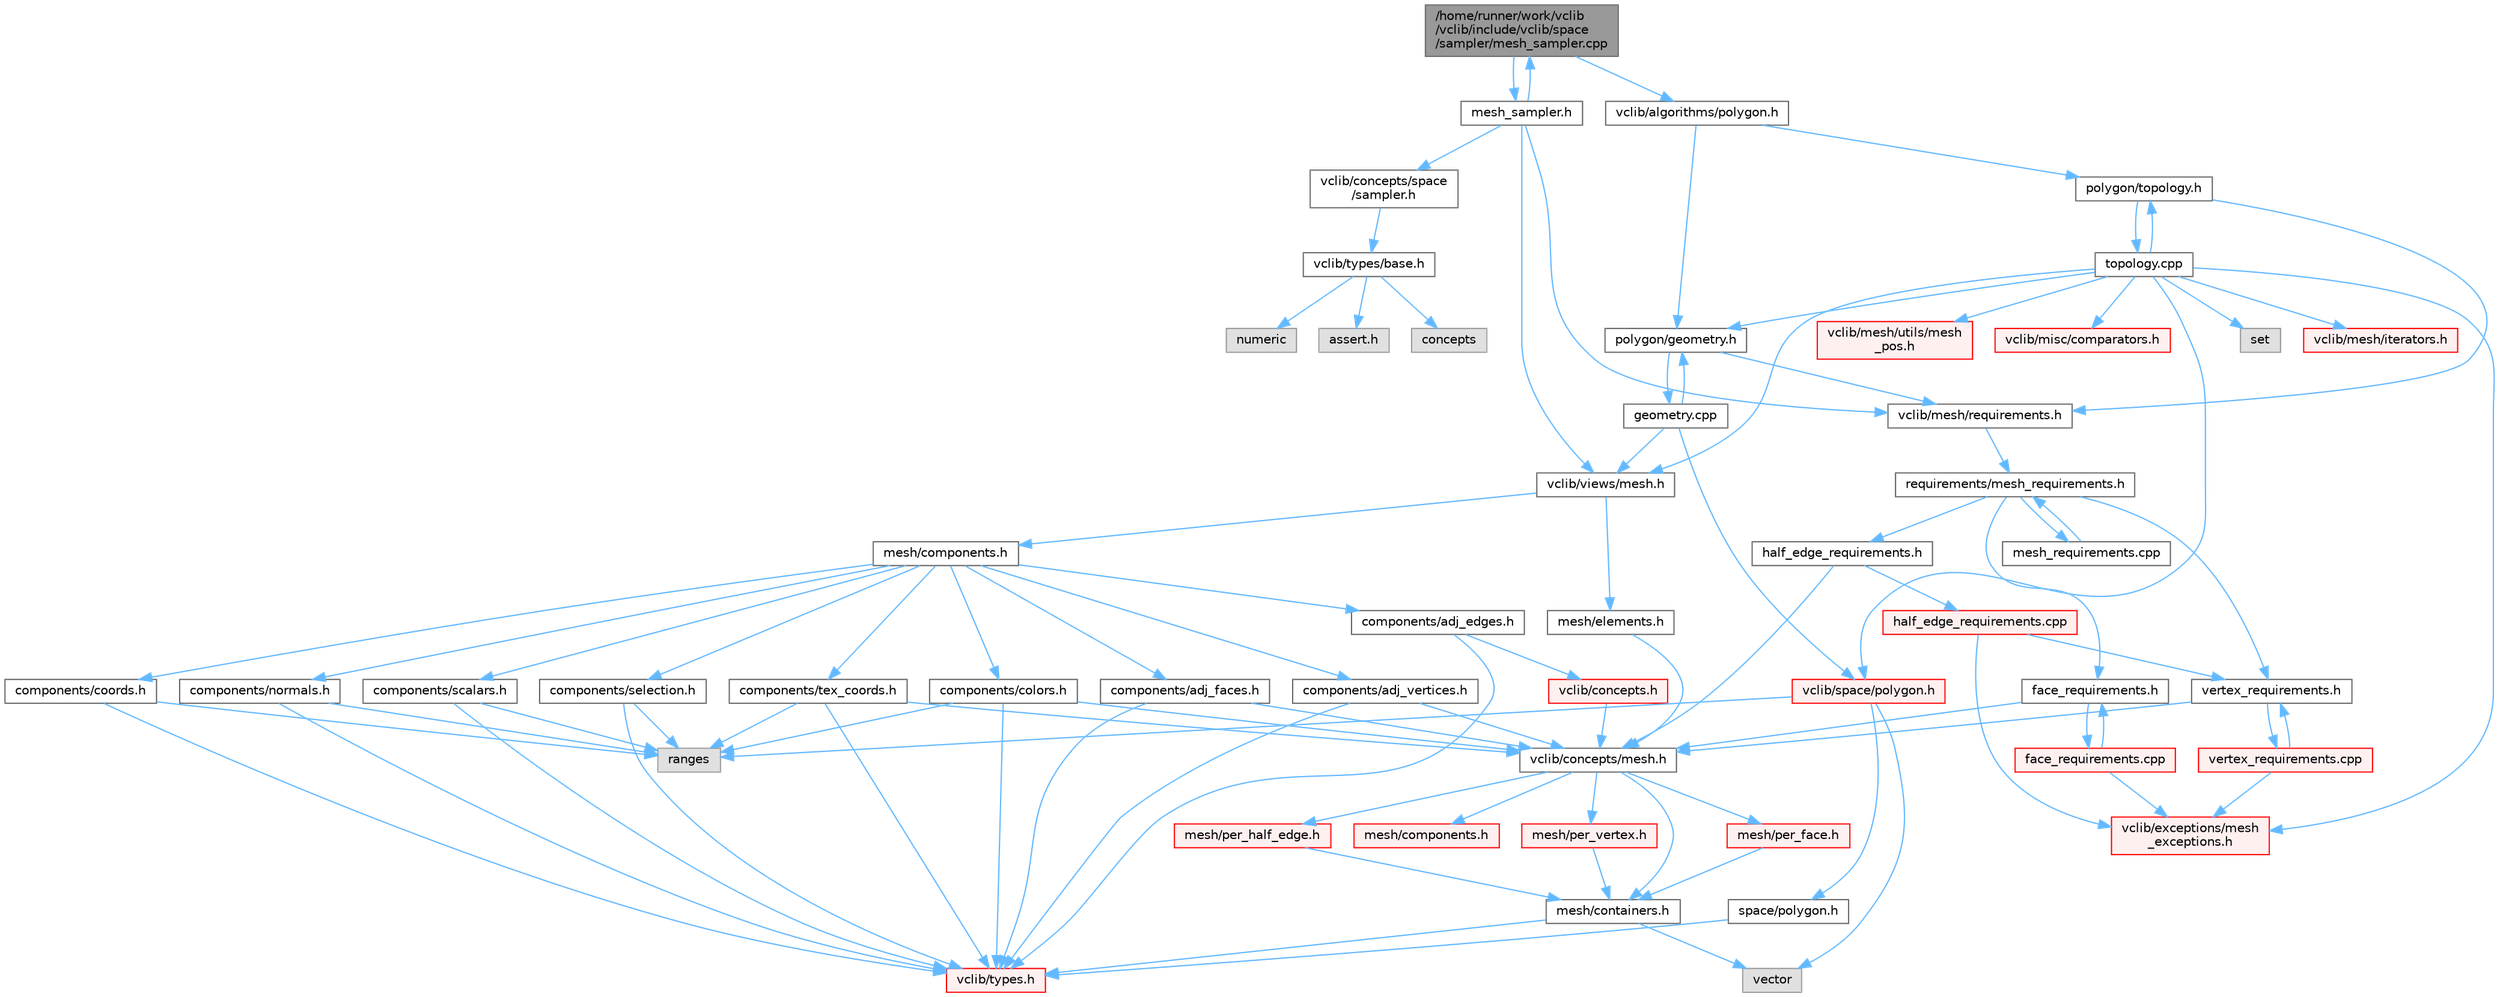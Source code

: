 digraph "/home/runner/work/vclib/vclib/include/vclib/space/sampler/mesh_sampler.cpp"
{
 // LATEX_PDF_SIZE
  bgcolor="transparent";
  edge [fontname=Helvetica,fontsize=10,labelfontname=Helvetica,labelfontsize=10];
  node [fontname=Helvetica,fontsize=10,shape=box,height=0.2,width=0.4];
  Node1 [label="/home/runner/work/vclib\l/vclib/include/vclib/space\l/sampler/mesh_sampler.cpp",height=0.2,width=0.4,color="gray40", fillcolor="grey60", style="filled", fontcolor="black",tooltip=" "];
  Node1 -> Node2 [color="steelblue1",style="solid"];
  Node2 [label="mesh_sampler.h",height=0.2,width=0.4,color="grey40", fillcolor="white", style="filled",URL="$mesh__sampler_8h.html",tooltip=" "];
  Node2 -> Node3 [color="steelblue1",style="solid"];
  Node3 [label="vclib/concepts/space\l/sampler.h",height=0.2,width=0.4,color="grey40", fillcolor="white", style="filled",URL="$concepts_2space_2sampler_8h.html",tooltip=" "];
  Node3 -> Node4 [color="steelblue1",style="solid"];
  Node4 [label="vclib/types/base.h",height=0.2,width=0.4,color="grey40", fillcolor="white", style="filled",URL="$types_2base_8h.html",tooltip=" "];
  Node4 -> Node5 [color="steelblue1",style="solid"];
  Node5 [label="assert.h",height=0.2,width=0.4,color="grey60", fillcolor="#E0E0E0", style="filled",tooltip=" "];
  Node4 -> Node6 [color="steelblue1",style="solid"];
  Node6 [label="concepts",height=0.2,width=0.4,color="grey60", fillcolor="#E0E0E0", style="filled",tooltip=" "];
  Node4 -> Node7 [color="steelblue1",style="solid"];
  Node7 [label="numeric",height=0.2,width=0.4,color="grey60", fillcolor="#E0E0E0", style="filled",tooltip=" "];
  Node2 -> Node8 [color="steelblue1",style="solid"];
  Node8 [label="vclib/mesh/requirements.h",height=0.2,width=0.4,color="grey40", fillcolor="white", style="filled",URL="$requirements_8h.html",tooltip=" "];
  Node8 -> Node9 [color="steelblue1",style="solid"];
  Node9 [label="requirements/mesh_requirements.h",height=0.2,width=0.4,color="grey40", fillcolor="white", style="filled",URL="$mesh__requirements_8h.html",tooltip=" "];
  Node9 -> Node10 [color="steelblue1",style="solid"];
  Node10 [label="half_edge_requirements.h",height=0.2,width=0.4,color="grey40", fillcolor="white", style="filled",URL="$half__edge__requirements_8h.html",tooltip=" "];
  Node10 -> Node11 [color="steelblue1",style="solid"];
  Node11 [label="vclib/concepts/mesh.h",height=0.2,width=0.4,color="grey40", fillcolor="white", style="filled",URL="$concepts_2mesh_8h.html",tooltip=" "];
  Node11 -> Node12 [color="steelblue1",style="solid"];
  Node12 [label="mesh/components.h",height=0.2,width=0.4,color="red", fillcolor="#FFF0F0", style="filled",URL="$concepts_2mesh_2components_8h.html",tooltip=" "];
  Node11 -> Node65 [color="steelblue1",style="solid"];
  Node65 [label="mesh/containers.h",height=0.2,width=0.4,color="grey40", fillcolor="white", style="filled",URL="$concepts_2mesh_2containers_8h.html",tooltip=" "];
  Node65 -> Node14 [color="steelblue1",style="solid"];
  Node14 [label="vector",height=0.2,width=0.4,color="grey60", fillcolor="#E0E0E0", style="filled",tooltip=" "];
  Node65 -> Node16 [color="steelblue1",style="solid"];
  Node16 [label="vclib/types.h",height=0.2,width=0.4,color="red", fillcolor="#FFF0F0", style="filled",URL="$types_8h.html",tooltip=" "];
  Node11 -> Node66 [color="steelblue1",style="solid"];
  Node66 [label="mesh/per_face.h",height=0.2,width=0.4,color="red", fillcolor="#FFF0F0", style="filled",URL="$per__face_8h.html",tooltip=" "];
  Node66 -> Node65 [color="steelblue1",style="solid"];
  Node11 -> Node69 [color="steelblue1",style="solid"];
  Node69 [label="mesh/per_half_edge.h",height=0.2,width=0.4,color="red", fillcolor="#FFF0F0", style="filled",URL="$per__half__edge_8h.html",tooltip=" "];
  Node69 -> Node65 [color="steelblue1",style="solid"];
  Node11 -> Node71 [color="steelblue1",style="solid"];
  Node71 [label="mesh/per_vertex.h",height=0.2,width=0.4,color="red", fillcolor="#FFF0F0", style="filled",URL="$per__vertex_8h.html",tooltip=" "];
  Node71 -> Node65 [color="steelblue1",style="solid"];
  Node10 -> Node73 [color="steelblue1",style="solid"];
  Node73 [label="half_edge_requirements.cpp",height=0.2,width=0.4,color="red", fillcolor="#FFF0F0", style="filled",URL="$half__edge__requirements_8cpp.html",tooltip=" "];
  Node73 -> Node74 [color="steelblue1",style="solid"];
  Node74 [label="vertex_requirements.h",height=0.2,width=0.4,color="grey40", fillcolor="white", style="filled",URL="$vertex__requirements_8h.html",tooltip=" "];
  Node74 -> Node11 [color="steelblue1",style="solid"];
  Node74 -> Node75 [color="steelblue1",style="solid"];
  Node75 [label="vertex_requirements.cpp",height=0.2,width=0.4,color="red", fillcolor="#FFF0F0", style="filled",URL="$vertex__requirements_8cpp.html",tooltip=" "];
  Node75 -> Node74 [color="steelblue1",style="solid"];
  Node75 -> Node76 [color="steelblue1",style="solid"];
  Node76 [label="vclib/exceptions/mesh\l_exceptions.h",height=0.2,width=0.4,color="red", fillcolor="#FFF0F0", style="filled",URL="$mesh__exceptions_8h.html",tooltip=" "];
  Node73 -> Node76 [color="steelblue1",style="solid"];
  Node9 -> Node155 [color="steelblue1",style="solid"];
  Node155 [label="face_requirements.h",height=0.2,width=0.4,color="grey40", fillcolor="white", style="filled",URL="$face__requirements_8h.html",tooltip=" "];
  Node155 -> Node11 [color="steelblue1",style="solid"];
  Node155 -> Node156 [color="steelblue1",style="solid"];
  Node156 [label="face_requirements.cpp",height=0.2,width=0.4,color="red", fillcolor="#FFF0F0", style="filled",URL="$face__requirements_8cpp.html",tooltip=" "];
  Node156 -> Node155 [color="steelblue1",style="solid"];
  Node156 -> Node76 [color="steelblue1",style="solid"];
  Node9 -> Node74 [color="steelblue1",style="solid"];
  Node9 -> Node180 [color="steelblue1",style="solid"];
  Node180 [label="mesh_requirements.cpp",height=0.2,width=0.4,color="grey40", fillcolor="white", style="filled",URL="$mesh__requirements_8cpp.html",tooltip=" "];
  Node180 -> Node9 [color="steelblue1",style="solid"];
  Node2 -> Node181 [color="steelblue1",style="solid"];
  Node181 [label="vclib/views/mesh.h",height=0.2,width=0.4,color="grey40", fillcolor="white", style="filled",URL="$views_2mesh_8h.html",tooltip=" "];
  Node181 -> Node182 [color="steelblue1",style="solid"];
  Node182 [label="mesh/components.h",height=0.2,width=0.4,color="grey40", fillcolor="white", style="filled",URL="$views_2mesh_2components_8h.html",tooltip=" "];
  Node182 -> Node183 [color="steelblue1",style="solid"];
  Node183 [label="components/adj_edges.h",height=0.2,width=0.4,color="grey40", fillcolor="white", style="filled",URL="$adj__edges_8h.html",tooltip=" "];
  Node183 -> Node184 [color="steelblue1",style="solid"];
  Node184 [label="vclib/concepts.h",height=0.2,width=0.4,color="red", fillcolor="#FFF0F0", style="filled",URL="$concepts_8h.html",tooltip=" "];
  Node184 -> Node11 [color="steelblue1",style="solid"];
  Node183 -> Node16 [color="steelblue1",style="solid"];
  Node182 -> Node200 [color="steelblue1",style="solid"];
  Node200 [label="components/adj_faces.h",height=0.2,width=0.4,color="grey40", fillcolor="white", style="filled",URL="$adj__faces_8h.html",tooltip=" "];
  Node200 -> Node11 [color="steelblue1",style="solid"];
  Node200 -> Node16 [color="steelblue1",style="solid"];
  Node182 -> Node201 [color="steelblue1",style="solid"];
  Node201 [label="components/adj_vertices.h",height=0.2,width=0.4,color="grey40", fillcolor="white", style="filled",URL="$adj__vertices_8h.html",tooltip=" "];
  Node201 -> Node11 [color="steelblue1",style="solid"];
  Node201 -> Node16 [color="steelblue1",style="solid"];
  Node182 -> Node202 [color="steelblue1",style="solid"];
  Node202 [label="components/colors.h",height=0.2,width=0.4,color="grey40", fillcolor="white", style="filled",URL="$colors_8h.html",tooltip=" "];
  Node202 -> Node11 [color="steelblue1",style="solid"];
  Node202 -> Node16 [color="steelblue1",style="solid"];
  Node202 -> Node91 [color="steelblue1",style="solid"];
  Node91 [label="ranges",height=0.2,width=0.4,color="grey60", fillcolor="#E0E0E0", style="filled",tooltip=" "];
  Node182 -> Node203 [color="steelblue1",style="solid"];
  Node203 [label="components/coords.h",height=0.2,width=0.4,color="grey40", fillcolor="white", style="filled",URL="$coords_8h.html",tooltip=" "];
  Node203 -> Node16 [color="steelblue1",style="solid"];
  Node203 -> Node91 [color="steelblue1",style="solid"];
  Node182 -> Node204 [color="steelblue1",style="solid"];
  Node204 [label="components/normals.h",height=0.2,width=0.4,color="grey40", fillcolor="white", style="filled",URL="$normals_8h.html",tooltip=" "];
  Node204 -> Node16 [color="steelblue1",style="solid"];
  Node204 -> Node91 [color="steelblue1",style="solid"];
  Node182 -> Node205 [color="steelblue1",style="solid"];
  Node205 [label="components/scalars.h",height=0.2,width=0.4,color="grey40", fillcolor="white", style="filled",URL="$scalars_8h.html",tooltip=" "];
  Node205 -> Node16 [color="steelblue1",style="solid"];
  Node205 -> Node91 [color="steelblue1",style="solid"];
  Node182 -> Node206 [color="steelblue1",style="solid"];
  Node206 [label="components/selection.h",height=0.2,width=0.4,color="grey40", fillcolor="white", style="filled",URL="$views_2mesh_2components_2selection_8h.html",tooltip=" "];
  Node206 -> Node16 [color="steelblue1",style="solid"];
  Node206 -> Node91 [color="steelblue1",style="solid"];
  Node182 -> Node207 [color="steelblue1",style="solid"];
  Node207 [label="components/tex_coords.h",height=0.2,width=0.4,color="grey40", fillcolor="white", style="filled",URL="$tex__coords_8h.html",tooltip=" "];
  Node207 -> Node11 [color="steelblue1",style="solid"];
  Node207 -> Node16 [color="steelblue1",style="solid"];
  Node207 -> Node91 [color="steelblue1",style="solid"];
  Node181 -> Node208 [color="steelblue1",style="solid"];
  Node208 [label="mesh/elements.h",height=0.2,width=0.4,color="grey40", fillcolor="white", style="filled",URL="$elements_8h.html",tooltip=" "];
  Node208 -> Node11 [color="steelblue1",style="solid"];
  Node2 -> Node1 [color="steelblue1",style="solid"];
  Node1 -> Node209 [color="steelblue1",style="solid"];
  Node209 [label="vclib/algorithms/polygon.h",height=0.2,width=0.4,color="grey40", fillcolor="white", style="filled",URL="$algorithms_2polygon_8h.html",tooltip=" "];
  Node209 -> Node210 [color="steelblue1",style="solid"];
  Node210 [label="polygon/geometry.h",height=0.2,width=0.4,color="grey40", fillcolor="white", style="filled",URL="$geometry_8h.html",tooltip=" "];
  Node210 -> Node8 [color="steelblue1",style="solid"];
  Node210 -> Node211 [color="steelblue1",style="solid"];
  Node211 [label="geometry.cpp",height=0.2,width=0.4,color="grey40", fillcolor="white", style="filled",URL="$geometry_8cpp.html",tooltip=" "];
  Node211 -> Node210 [color="steelblue1",style="solid"];
  Node211 -> Node212 [color="steelblue1",style="solid"];
  Node212 [label="vclib/space/polygon.h",height=0.2,width=0.4,color="red", fillcolor="#FFF0F0", style="filled",URL="$space_2polygon_8h.html",tooltip=" "];
  Node212 -> Node91 [color="steelblue1",style="solid"];
  Node212 -> Node14 [color="steelblue1",style="solid"];
  Node212 -> Node196 [color="steelblue1",style="solid"];
  Node196 [label="space/polygon.h",height=0.2,width=0.4,color="grey40", fillcolor="white", style="filled",URL="$concepts_2space_2polygon_8h.html",tooltip=" "];
  Node196 -> Node16 [color="steelblue1",style="solid"];
  Node211 -> Node181 [color="steelblue1",style="solid"];
  Node209 -> Node217 [color="steelblue1",style="solid"];
  Node217 [label="polygon/topology.h",height=0.2,width=0.4,color="grey40", fillcolor="white", style="filled",URL="$polygon_2topology_8h.html",tooltip=" "];
  Node217 -> Node8 [color="steelblue1",style="solid"];
  Node217 -> Node218 [color="steelblue1",style="solid"];
  Node218 [label="topology.cpp",height=0.2,width=0.4,color="grey40", fillcolor="white", style="filled",URL="$polygon_2topology_8cpp.html",tooltip=" "];
  Node218 -> Node217 [color="steelblue1",style="solid"];
  Node218 -> Node219 [color="steelblue1",style="solid"];
  Node219 [label="set",height=0.2,width=0.4,color="grey60", fillcolor="#E0E0E0", style="filled",tooltip=" "];
  Node218 -> Node76 [color="steelblue1",style="solid"];
  Node218 -> Node220 [color="steelblue1",style="solid"];
  Node220 [label="vclib/mesh/iterators.h",height=0.2,width=0.4,color="red", fillcolor="#FFF0F0", style="filled",URL="$mesh_2iterators_8h.html",tooltip=" "];
  Node218 -> Node224 [color="steelblue1",style="solid"];
  Node224 [label="vclib/mesh/utils/mesh\l_pos.h",height=0.2,width=0.4,color="red", fillcolor="#FFF0F0", style="filled",URL="$mesh__pos_8h.html",tooltip=" "];
  Node218 -> Node181 [color="steelblue1",style="solid"];
  Node218 -> Node226 [color="steelblue1",style="solid"];
  Node226 [label="vclib/misc/comparators.h",height=0.2,width=0.4,color="red", fillcolor="#FFF0F0", style="filled",URL="$comparators_8h.html",tooltip=" "];
  Node218 -> Node212 [color="steelblue1",style="solid"];
  Node218 -> Node210 [color="steelblue1",style="solid"];
}
